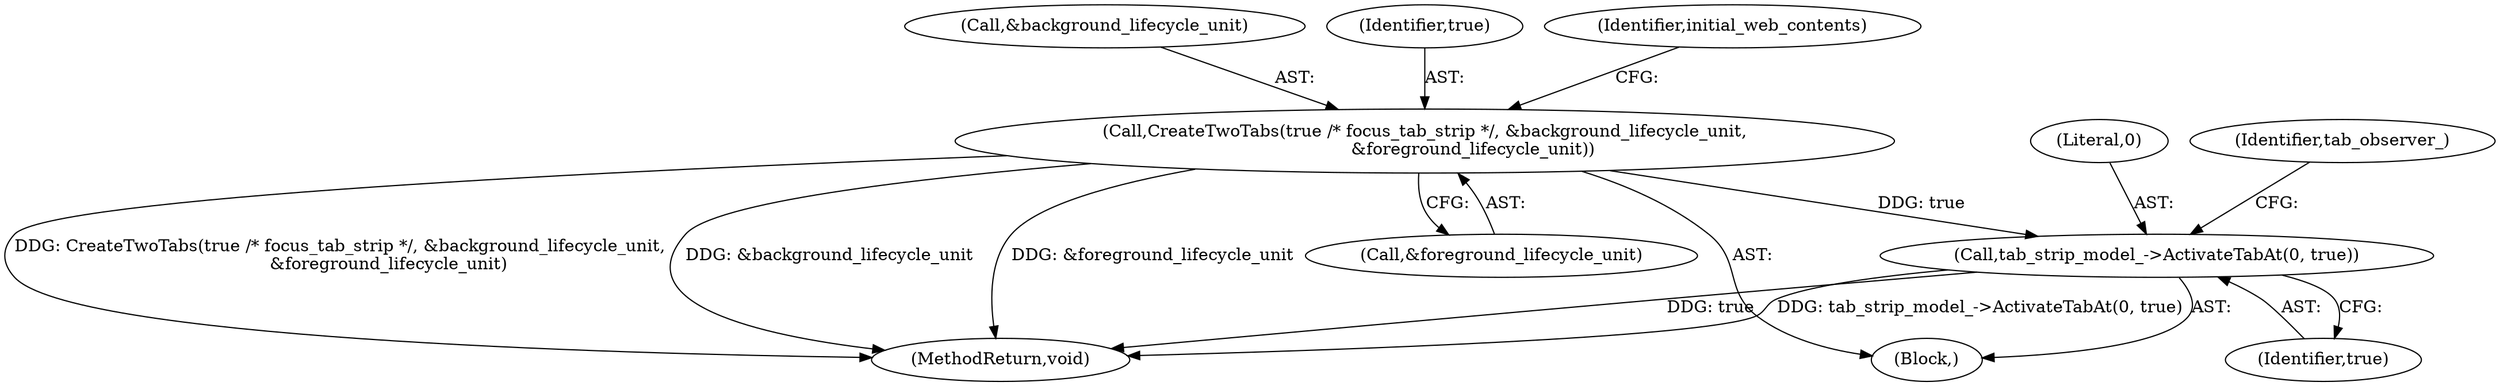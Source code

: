 digraph "0_Chrome_7394cf6f43d7a86630d3eb1c728fd63c621b5530_8@pointer" {
"1000112" [label="(Call,CreateTwoTabs(true /* focus_tab_strip */, &background_lifecycle_unit,\n                  &foreground_lifecycle_unit))"];
"1000140" [label="(Call,tab_strip_model_->ActivateTabAt(0, true))"];
"1000114" [label="(Call,&background_lifecycle_unit)"];
"1000141" [label="(Literal,0)"];
"1000145" [label="(Identifier,tab_observer_)"];
"1000113" [label="(Identifier,true)"];
"1000120" [label="(Identifier,initial_web_contents)"];
"1000151" [label="(MethodReturn,void)"];
"1000142" [label="(Identifier,true)"];
"1000140" [label="(Call,tab_strip_model_->ActivateTabAt(0, true))"];
"1000103" [label="(Block,)"];
"1000116" [label="(Call,&foreground_lifecycle_unit)"];
"1000112" [label="(Call,CreateTwoTabs(true /* focus_tab_strip */, &background_lifecycle_unit,\n                  &foreground_lifecycle_unit))"];
"1000112" -> "1000103"  [label="AST: "];
"1000112" -> "1000116"  [label="CFG: "];
"1000113" -> "1000112"  [label="AST: "];
"1000114" -> "1000112"  [label="AST: "];
"1000116" -> "1000112"  [label="AST: "];
"1000120" -> "1000112"  [label="CFG: "];
"1000112" -> "1000151"  [label="DDG: &background_lifecycle_unit"];
"1000112" -> "1000151"  [label="DDG: CreateTwoTabs(true /* focus_tab_strip */, &background_lifecycle_unit,\n                  &foreground_lifecycle_unit)"];
"1000112" -> "1000151"  [label="DDG: &foreground_lifecycle_unit"];
"1000112" -> "1000140"  [label="DDG: true"];
"1000140" -> "1000103"  [label="AST: "];
"1000140" -> "1000142"  [label="CFG: "];
"1000141" -> "1000140"  [label="AST: "];
"1000142" -> "1000140"  [label="AST: "];
"1000145" -> "1000140"  [label="CFG: "];
"1000140" -> "1000151"  [label="DDG: true"];
"1000140" -> "1000151"  [label="DDG: tab_strip_model_->ActivateTabAt(0, true)"];
}

